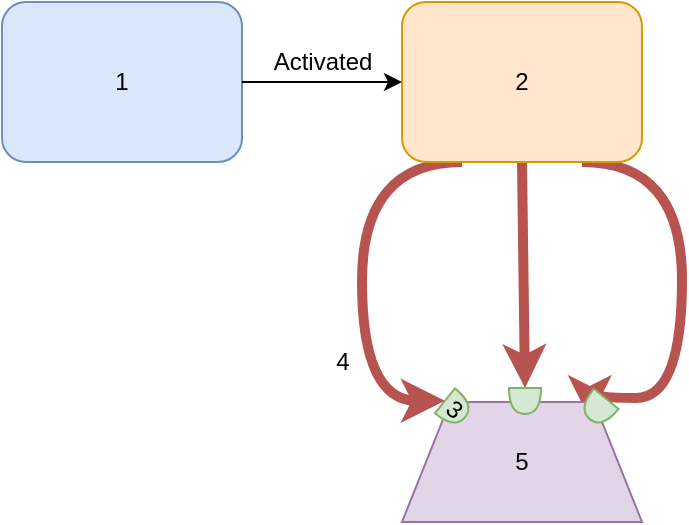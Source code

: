 <mxfile version="12.1.7" type="device" pages="1"><diagram id="7m5XMNKlmPP_Mfv8wI-p" name="Page-1"><mxGraphModel dx="1331" dy="752" grid="1" gridSize="10" guides="1" tooltips="1" connect="1" arrows="1" fold="1" page="1" pageScale="1" pageWidth="850" pageHeight="1100" math="0" shadow="0"><root><mxCell id="0"/><mxCell id="1" parent="0"/><mxCell id="lfHgqxMt_DMqL7gcTl6M-1" value="1" style="rounded=1;whiteSpace=wrap;html=1;fillColor=#dae8fc;strokeColor=#6c8ebf;" vertex="1" parent="1"><mxGeometry x="160" y="80" width="120" height="80" as="geometry"/></mxCell><mxCell id="lfHgqxMt_DMqL7gcTl6M-10" style="edgeStyle=orthogonalEdgeStyle;rounded=0;orthogonalLoop=1;jettySize=auto;html=1;exitX=0.25;exitY=1;exitDx=0;exitDy=0;entryX=0;entryY=0.5;entryDx=0;entryDy=0;entryPerimeter=0;curved=1;strokeWidth=5;fillColor=#f8cecc;strokeColor=#b85450;" edge="1" parent="1" source="lfHgqxMt_DMqL7gcTl6M-2" target="lfHgqxMt_DMqL7gcTl6M-7"><mxGeometry relative="1" as="geometry"><Array as="points"><mxPoint x="340" y="160"/><mxPoint x="340" y="279"/></Array></mxGeometry></mxCell><mxCell id="lfHgqxMt_DMqL7gcTl6M-15" value="4" style="text;html=1;resizable=0;points=[];align=center;verticalAlign=middle;labelBackgroundColor=#ffffff;" vertex="1" connectable="0" parent="lfHgqxMt_DMqL7gcTl6M-10"><mxGeometry x="0.503" y="9" relative="1" as="geometry"><mxPoint x="-19" y="-8.5" as="offset"/></mxGeometry></mxCell><mxCell id="lfHgqxMt_DMqL7gcTl6M-11" style="edgeStyle=orthogonalEdgeStyle;curved=1;rounded=0;orthogonalLoop=1;jettySize=auto;html=1;exitX=0.75;exitY=1;exitDx=0;exitDy=0;entryX=1;entryY=0.5;entryDx=0;entryDy=0;entryPerimeter=0;strokeWidth=5;fillColor=#f8cecc;strokeColor=#b85450;" edge="1" parent="1" source="lfHgqxMt_DMqL7gcTl6M-2" target="lfHgqxMt_DMqL7gcTl6M-8"><mxGeometry relative="1" as="geometry"><Array as="points"><mxPoint x="500" y="160"/><mxPoint x="500" y="278"/></Array></mxGeometry></mxCell><mxCell id="lfHgqxMt_DMqL7gcTl6M-12" style="rounded=0;orthogonalLoop=1;jettySize=auto;html=1;exitX=0.5;exitY=1;exitDx=0;exitDy=0;entryX=0;entryY=0.5;entryDx=0;entryDy=0;entryPerimeter=0;strokeWidth=5;fillColor=#f8cecc;strokeColor=#b85450;" edge="1" parent="1" source="lfHgqxMt_DMqL7gcTl6M-2" target="lfHgqxMt_DMqL7gcTl6M-9"><mxGeometry relative="1" as="geometry"/></mxCell><mxCell id="lfHgqxMt_DMqL7gcTl6M-2" value="2" style="rounded=1;whiteSpace=wrap;html=1;fillColor=#ffe6cc;strokeColor=#d79b00;" vertex="1" parent="1"><mxGeometry x="360" y="80" width="120" height="80" as="geometry"/></mxCell><mxCell id="lfHgqxMt_DMqL7gcTl6M-3" value="" style="endArrow=classic;html=1;exitX=1;exitY=0.5;exitDx=0;exitDy=0;entryX=0;entryY=0.5;entryDx=0;entryDy=0;" edge="1" parent="1" source="lfHgqxMt_DMqL7gcTl6M-1" target="lfHgqxMt_DMqL7gcTl6M-2"><mxGeometry width="50" height="50" relative="1" as="geometry"><mxPoint x="270" y="200" as="sourcePoint"/><mxPoint x="320" y="150" as="targetPoint"/></mxGeometry></mxCell><mxCell id="lfHgqxMt_DMqL7gcTl6M-5" value="Activated" style="text;html=1;resizable=0;points=[];align=center;verticalAlign=middle;labelBackgroundColor=#ffffff;" vertex="1" connectable="0" parent="lfHgqxMt_DMqL7gcTl6M-3"><mxGeometry x="-0.15" y="1" relative="1" as="geometry"><mxPoint x="6" y="-9" as="offset"/></mxGeometry></mxCell><mxCell id="lfHgqxMt_DMqL7gcTl6M-6" value="5" style="shape=trapezoid;perimeter=trapezoidPerimeter;whiteSpace=wrap;html=1;fillColor=#e1d5e7;strokeColor=#9673a6;" vertex="1" parent="1"><mxGeometry x="360" y="280" width="120" height="60" as="geometry"/></mxCell><mxCell id="lfHgqxMt_DMqL7gcTl6M-7" value="3" style="shape=or;whiteSpace=wrap;html=1;rotation=39;fillColor=#d5e8d4;strokeColor=#82b366;" vertex="1" parent="1"><mxGeometry x="380" y="275.5" width="13" height="16" as="geometry"/></mxCell><mxCell id="lfHgqxMt_DMqL7gcTl6M-8" value="" style="shape=or;whiteSpace=wrap;html=1;rotation=39;flipH=1;flipV=0;direction=south;fillColor=#d5e8d4;strokeColor=#82b366;" vertex="1" parent="1"><mxGeometry x="450" y="277" width="16" height="13" as="geometry"/></mxCell><mxCell id="lfHgqxMt_DMqL7gcTl6M-9" value="" style="shape=or;whiteSpace=wrap;html=1;rotation=90;fillColor=#d5e8d4;strokeColor=#82b366;" vertex="1" parent="1"><mxGeometry x="415" y="271.5" width="13" height="16" as="geometry"/></mxCell></root></mxGraphModel></diagram></mxfile>